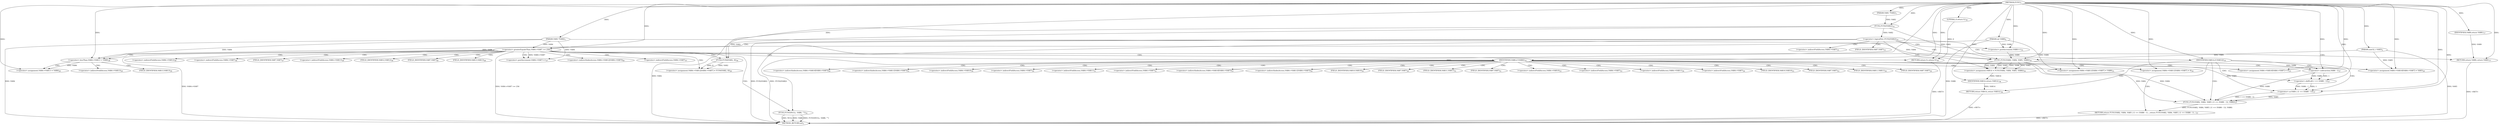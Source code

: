 digraph "FUN1" {  
"8" [label = <(METHOD,FUN1)<SUB>1</SUB>> ]
"131" [label = <(METHOD_RETURN,int)<SUB>1</SUB>> ]
"9" [label = <(PARAM,VAR1 *VAR2)<SUB>1</SUB>> ]
"10" [label = <(PARAM,VAR3 *VAR4)<SUB>1</SUB>> ]
"11" [label = <(PARAM,uint32_t VAR5)<SUB>2</SUB>> ]
"12" [label = <(PARAM,int VAR6)<SUB>2</SUB>> ]
"15" [label = <(&lt;operator&gt;.logicalNot,!FUN2(VAR2))<SUB>14</SUB>> ]
"73" [label = <(&lt;operator&gt;.assignment,VAR4-&gt;VAR12[VAR4-&gt;VAR7] = FUN4(VAR2, 8))<SUB>26</SUB>> ]
"84" [label = <(&lt;operator&gt;.postIncrement,VAR4-&gt;VAR7++)<SUB>27</SUB>> ]
"100" [label = <(RETURN,return 0;,return 0;)<SUB>30</SUB>> ]
"16" [label = <(FUN2,FUN2(VAR2))<SUB>14</SUB>> ]
"20" [label = <(&lt;operator&gt;.greaterEqualsThan,VAR4-&gt;VAR7 &gt;= 256)<SUB>15</SUB>> ]
"33" [label = <(IDENTIFIER,VAR6,if (VAR6))<SUB>19</SUB>> ]
"89" [label = <(&lt;operator&gt;.lessThan,VAR4-&gt;VAR13 &lt; VAR6)<SUB>28</SUB>> ]
"101" [label = <(LITERAL,0,return 0;)<SUB>30</SUB>> ]
"105" [label = <(&lt;operator&gt;.postIncrement,VAR6++)<SUB>33</SUB>> ]
"107" [label = <(&lt;operator&gt;.assignment,VAR14 = FUN1(VAR2, VAR4, VAR5, VAR6))<SUB>34</SUB>> ]
"119" [label = <(RETURN,return FUN1(VAR2, VAR4, VAR5 | (1 &lt;&lt; (VAR6 - 1)...,return FUN1(VAR2, VAR4, VAR5 | (1 &lt;&lt; (VAR6 - 1)...)<SUB>37</SUB>> ]
"26" [label = <(FUN3,FUN3(NULL, VAR8, &quot;&quot;))<SUB>16</SUB>> ]
"30" [label = <(RETURN,return VAR9;,return VAR9;)<SUB>17</SUB>> ]
"35" [label = <(&lt;operator&gt;.assignment,VAR4-&gt;VAR10[VAR4-&gt;VAR7] = VAR5)<SUB>20</SUB>> ]
"44" [label = <(&lt;operator&gt;.assignment,VAR4-&gt;VAR11[VAR4-&gt;VAR7] = VAR6)<SUB>21</SUB>> ]
"81" [label = <(FUN4,FUN4(VAR2, 8))<SUB>26</SUB>> ]
"95" [label = <(&lt;operator&gt;.assignment,VAR4-&gt;VAR13 = VAR6)<SUB>29</SUB>> ]
"115" [label = <(IDENTIFIER,VAR14,if (VAR14))<SUB>35</SUB>> ]
"120" [label = <(FUN1,FUN1(VAR2, VAR4, VAR5 | (1 &lt;&lt; (VAR6 - 1)), VAR6))<SUB>37</SUB>> ]
"31" [label = <(IDENTIFIER,VAR9,return VAR9;)<SUB>17</SUB>> ]
"55" [label = <(&lt;operator&gt;.assignment,VAR4-&gt;VAR10[VAR4-&gt;VAR7] = 0)<SUB>23</SUB>> ]
"64" [label = <(&lt;operator&gt;.assignment,VAR4-&gt;VAR11[VAR4-&gt;VAR7] = 0)<SUB>24</SUB>> ]
"109" [label = <(FUN1,FUN1(VAR2, VAR4, VAR5, VAR6))<SUB>34</SUB>> ]
"117" [label = <(RETURN,return VAR14;,return VAR14;)<SUB>36</SUB>> ]
"118" [label = <(IDENTIFIER,VAR14,return VAR14;)<SUB>36</SUB>> ]
"123" [label = <(&lt;operator&gt;.or,VAR5 | (1 &lt;&lt; (VAR6 - 1)))<SUB>37</SUB>> ]
"125" [label = <(&lt;operator&gt;.shiftLeft,1 &lt;&lt; (VAR6 - 1))<SUB>37</SUB>> ]
"127" [label = <(&lt;operator&gt;.subtraction,VAR6 - 1)<SUB>37</SUB>> ]
"74" [label = <(&lt;operator&gt;.indirectIndexAccess,VAR4-&gt;VAR12[VAR4-&gt;VAR7])<SUB>26</SUB>> ]
"85" [label = <(&lt;operator&gt;.indirectFieldAccess,VAR4-&gt;VAR7)<SUB>27</SUB>> ]
"21" [label = <(&lt;operator&gt;.indirectFieldAccess,VAR4-&gt;VAR7)<SUB>15</SUB>> ]
"75" [label = <(&lt;operator&gt;.indirectFieldAccess,VAR4-&gt;VAR12)<SUB>26</SUB>> ]
"78" [label = <(&lt;operator&gt;.indirectFieldAccess,VAR4-&gt;VAR7)<SUB>26</SUB>> ]
"87" [label = <(FIELD_IDENTIFIER,VAR7,VAR7)<SUB>27</SUB>> ]
"90" [label = <(&lt;operator&gt;.indirectFieldAccess,VAR4-&gt;VAR13)<SUB>28</SUB>> ]
"23" [label = <(FIELD_IDENTIFIER,VAR7,VAR7)<SUB>15</SUB>> ]
"36" [label = <(&lt;operator&gt;.indirectIndexAccess,VAR4-&gt;VAR10[VAR4-&gt;VAR7])<SUB>20</SUB>> ]
"45" [label = <(&lt;operator&gt;.indirectIndexAccess,VAR4-&gt;VAR11[VAR4-&gt;VAR7])<SUB>21</SUB>> ]
"77" [label = <(FIELD_IDENTIFIER,VAR12,VAR12)<SUB>26</SUB>> ]
"80" [label = <(FIELD_IDENTIFIER,VAR7,VAR7)<SUB>26</SUB>> ]
"92" [label = <(FIELD_IDENTIFIER,VAR13,VAR13)<SUB>28</SUB>> ]
"96" [label = <(&lt;operator&gt;.indirectFieldAccess,VAR4-&gt;VAR13)<SUB>29</SUB>> ]
"37" [label = <(&lt;operator&gt;.indirectFieldAccess,VAR4-&gt;VAR10)<SUB>20</SUB>> ]
"40" [label = <(&lt;operator&gt;.indirectFieldAccess,VAR4-&gt;VAR7)<SUB>20</SUB>> ]
"46" [label = <(&lt;operator&gt;.indirectFieldAccess,VAR4-&gt;VAR11)<SUB>21</SUB>> ]
"49" [label = <(&lt;operator&gt;.indirectFieldAccess,VAR4-&gt;VAR7)<SUB>21</SUB>> ]
"56" [label = <(&lt;operator&gt;.indirectIndexAccess,VAR4-&gt;VAR10[VAR4-&gt;VAR7])<SUB>23</SUB>> ]
"65" [label = <(&lt;operator&gt;.indirectIndexAccess,VAR4-&gt;VAR11[VAR4-&gt;VAR7])<SUB>24</SUB>> ]
"98" [label = <(FIELD_IDENTIFIER,VAR13,VAR13)<SUB>29</SUB>> ]
"39" [label = <(FIELD_IDENTIFIER,VAR10,VAR10)<SUB>20</SUB>> ]
"42" [label = <(FIELD_IDENTIFIER,VAR7,VAR7)<SUB>20</SUB>> ]
"48" [label = <(FIELD_IDENTIFIER,VAR11,VAR11)<SUB>21</SUB>> ]
"51" [label = <(FIELD_IDENTIFIER,VAR7,VAR7)<SUB>21</SUB>> ]
"57" [label = <(&lt;operator&gt;.indirectFieldAccess,VAR4-&gt;VAR10)<SUB>23</SUB>> ]
"60" [label = <(&lt;operator&gt;.indirectFieldAccess,VAR4-&gt;VAR7)<SUB>23</SUB>> ]
"66" [label = <(&lt;operator&gt;.indirectFieldAccess,VAR4-&gt;VAR11)<SUB>24</SUB>> ]
"69" [label = <(&lt;operator&gt;.indirectFieldAccess,VAR4-&gt;VAR7)<SUB>24</SUB>> ]
"59" [label = <(FIELD_IDENTIFIER,VAR10,VAR10)<SUB>23</SUB>> ]
"62" [label = <(FIELD_IDENTIFIER,VAR7,VAR7)<SUB>23</SUB>> ]
"68" [label = <(FIELD_IDENTIFIER,VAR11,VAR11)<SUB>24</SUB>> ]
"71" [label = <(FIELD_IDENTIFIER,VAR7,VAR7)<SUB>24</SUB>> ]
  "119" -> "131"  [ label = "DDG: &lt;RET&gt;"] 
  "117" -> "131"  [ label = "DDG: &lt;RET&gt;"] 
  "30" -> "131"  [ label = "DDG: &lt;RET&gt;"] 
  "100" -> "131"  [ label = "DDG: &lt;RET&gt;"] 
  "10" -> "131"  [ label = "DDG: VAR4"] 
  "11" -> "131"  [ label = "DDG: VAR5"] 
  "12" -> "131"  [ label = "DDG: VAR6"] 
  "16" -> "131"  [ label = "DDG: VAR2"] 
  "15" -> "131"  [ label = "DDG: FUN2(VAR2)"] 
  "15" -> "131"  [ label = "DDG: !FUN2(VAR2)"] 
  "20" -> "131"  [ label = "DDG: VAR4-&gt;VAR7"] 
  "20" -> "131"  [ label = "DDG: VAR4-&gt;VAR7 &gt;= 256"] 
  "26" -> "131"  [ label = "DDG: VAR8"] 
  "26" -> "131"  [ label = "DDG: FUN3(NULL, VAR8, &quot;&quot;)"] 
  "26" -> "131"  [ label = "DDG: NULL"] 
  "8" -> "9"  [ label = "DDG: "] 
  "8" -> "10"  [ label = "DDG: "] 
  "8" -> "11"  [ label = "DDG: "] 
  "8" -> "12"  [ label = "DDG: "] 
  "16" -> "15"  [ label = "DDG: VAR2"] 
  "81" -> "73"  [ label = "DDG: VAR2"] 
  "81" -> "73"  [ label = "DDG: 8"] 
  "101" -> "100"  [ label = "DDG: 0"] 
  "8" -> "100"  [ label = "DDG: "] 
  "9" -> "16"  [ label = "DDG: VAR2"] 
  "8" -> "16"  [ label = "DDG: "] 
  "8" -> "33"  [ label = "DDG: "] 
  "10" -> "84"  [ label = "DDG: VAR4"] 
  "20" -> "84"  [ label = "DDG: VAR4-&gt;VAR7"] 
  "8" -> "101"  [ label = "DDG: "] 
  "109" -> "107"  [ label = "DDG: VAR2"] 
  "109" -> "107"  [ label = "DDG: VAR4"] 
  "109" -> "107"  [ label = "DDG: VAR5"] 
  "109" -> "107"  [ label = "DDG: VAR6"] 
  "120" -> "119"  [ label = "DDG: FUN1(VAR2, VAR4, VAR5 | (1 &lt;&lt; (VAR6 - 1)), VAR6)"] 
  "10" -> "20"  [ label = "DDG: VAR4"] 
  "8" -> "20"  [ label = "DDG: "] 
  "31" -> "30"  [ label = "DDG: VAR9"] 
  "8" -> "30"  [ label = "DDG: "] 
  "11" -> "35"  [ label = "DDG: VAR5"] 
  "8" -> "35"  [ label = "DDG: "] 
  "12" -> "44"  [ label = "DDG: VAR6"] 
  "8" -> "44"  [ label = "DDG: "] 
  "16" -> "81"  [ label = "DDG: VAR2"] 
  "8" -> "81"  [ label = "DDG: "] 
  "10" -> "89"  [ label = "DDG: VAR4"] 
  "12" -> "89"  [ label = "DDG: VAR6"] 
  "8" -> "89"  [ label = "DDG: "] 
  "89" -> "95"  [ label = "DDG: VAR6"] 
  "8" -> "95"  [ label = "DDG: "] 
  "12" -> "105"  [ label = "DDG: VAR6"] 
  "8" -> "105"  [ label = "DDG: "] 
  "8" -> "115"  [ label = "DDG: "] 
  "8" -> "26"  [ label = "DDG: "] 
  "8" -> "31"  [ label = "DDG: "] 
  "8" -> "55"  [ label = "DDG: "] 
  "8" -> "64"  [ label = "DDG: "] 
  "16" -> "109"  [ label = "DDG: VAR2"] 
  "8" -> "109"  [ label = "DDG: "] 
  "10" -> "109"  [ label = "DDG: VAR4"] 
  "11" -> "109"  [ label = "DDG: VAR5"] 
  "105" -> "109"  [ label = "DDG: VAR6"] 
  "118" -> "117"  [ label = "DDG: VAR14"] 
  "109" -> "120"  [ label = "DDG: VAR2"] 
  "8" -> "120"  [ label = "DDG: "] 
  "109" -> "120"  [ label = "DDG: VAR4"] 
  "123" -> "120"  [ label = "DDG: VAR5"] 
  "123" -> "120"  [ label = "DDG: 1 &lt;&lt; (VAR6 - 1)"] 
  "127" -> "120"  [ label = "DDG: VAR6"] 
  "107" -> "118"  [ label = "DDG: VAR14"] 
  "8" -> "118"  [ label = "DDG: "] 
  "109" -> "123"  [ label = "DDG: VAR5"] 
  "8" -> "123"  [ label = "DDG: "] 
  "125" -> "123"  [ label = "DDG: 1"] 
  "125" -> "123"  [ label = "DDG: VAR6 - 1"] 
  "8" -> "125"  [ label = "DDG: "] 
  "127" -> "125"  [ label = "DDG: VAR6"] 
  "127" -> "125"  [ label = "DDG: 1"] 
  "109" -> "127"  [ label = "DDG: VAR6"] 
  "8" -> "127"  [ label = "DDG: "] 
  "15" -> "107"  [ label = "CDG: "] 
  "15" -> "21"  [ label = "CDG: "] 
  "15" -> "115"  [ label = "CDG: "] 
  "15" -> "20"  [ label = "CDG: "] 
  "15" -> "23"  [ label = "CDG: "] 
  "15" -> "105"  [ label = "CDG: "] 
  "15" -> "109"  [ label = "CDG: "] 
  "20" -> "30"  [ label = "CDG: "] 
  "20" -> "73"  [ label = "CDG: "] 
  "20" -> "26"  [ label = "CDG: "] 
  "20" -> "77"  [ label = "CDG: "] 
  "20" -> "75"  [ label = "CDG: "] 
  "20" -> "81"  [ label = "CDG: "] 
  "20" -> "84"  [ label = "CDG: "] 
  "20" -> "85"  [ label = "CDG: "] 
  "20" -> "74"  [ label = "CDG: "] 
  "20" -> "92"  [ label = "CDG: "] 
  "20" -> "87"  [ label = "CDG: "] 
  "20" -> "90"  [ label = "CDG: "] 
  "20" -> "80"  [ label = "CDG: "] 
  "20" -> "33"  [ label = "CDG: "] 
  "20" -> "100"  [ label = "CDG: "] 
  "20" -> "89"  [ label = "CDG: "] 
  "20" -> "78"  [ label = "CDG: "] 
  "33" -> "68"  [ label = "CDG: "] 
  "33" -> "60"  [ label = "CDG: "] 
  "33" -> "64"  [ label = "CDG: "] 
  "33" -> "42"  [ label = "CDG: "] 
  "33" -> "51"  [ label = "CDG: "] 
  "33" -> "57"  [ label = "CDG: "] 
  "33" -> "37"  [ label = "CDG: "] 
  "33" -> "56"  [ label = "CDG: "] 
  "33" -> "69"  [ label = "CDG: "] 
  "33" -> "40"  [ label = "CDG: "] 
  "33" -> "59"  [ label = "CDG: "] 
  "33" -> "44"  [ label = "CDG: "] 
  "33" -> "35"  [ label = "CDG: "] 
  "33" -> "36"  [ label = "CDG: "] 
  "33" -> "48"  [ label = "CDG: "] 
  "33" -> "49"  [ label = "CDG: "] 
  "33" -> "66"  [ label = "CDG: "] 
  "33" -> "46"  [ label = "CDG: "] 
  "33" -> "45"  [ label = "CDG: "] 
  "33" -> "65"  [ label = "CDG: "] 
  "33" -> "71"  [ label = "CDG: "] 
  "33" -> "55"  [ label = "CDG: "] 
  "33" -> "62"  [ label = "CDG: "] 
  "33" -> "39"  [ label = "CDG: "] 
  "89" -> "96"  [ label = "CDG: "] 
  "89" -> "98"  [ label = "CDG: "] 
  "89" -> "95"  [ label = "CDG: "] 
  "115" -> "120"  [ label = "CDG: "] 
  "115" -> "119"  [ label = "CDG: "] 
  "115" -> "127"  [ label = "CDG: "] 
  "115" -> "123"  [ label = "CDG: "] 
  "115" -> "117"  [ label = "CDG: "] 
  "115" -> "125"  [ label = "CDG: "] 
}
